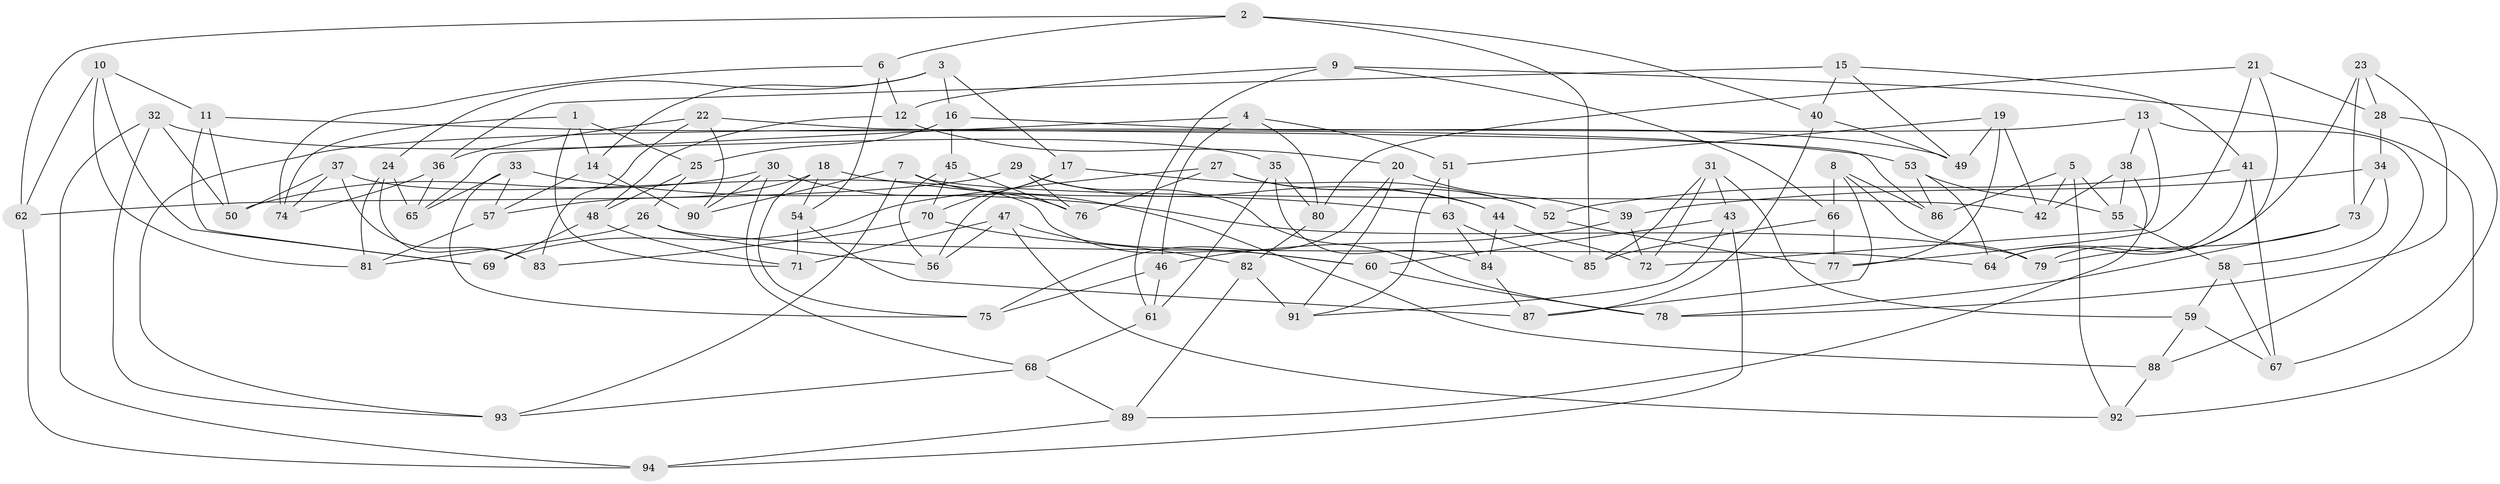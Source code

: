 // coarse degree distribution, {6: 0.44680851063829785, 5: 0.2553191489361702, 4: 0.19148936170212766, 3: 0.02127659574468085, 7: 0.06382978723404255, 8: 0.02127659574468085}
// Generated by graph-tools (version 1.1) at 2025/38/03/04/25 23:38:08]
// undirected, 94 vertices, 188 edges
graph export_dot {
  node [color=gray90,style=filled];
  1;
  2;
  3;
  4;
  5;
  6;
  7;
  8;
  9;
  10;
  11;
  12;
  13;
  14;
  15;
  16;
  17;
  18;
  19;
  20;
  21;
  22;
  23;
  24;
  25;
  26;
  27;
  28;
  29;
  30;
  31;
  32;
  33;
  34;
  35;
  36;
  37;
  38;
  39;
  40;
  41;
  42;
  43;
  44;
  45;
  46;
  47;
  48;
  49;
  50;
  51;
  52;
  53;
  54;
  55;
  56;
  57;
  58;
  59;
  60;
  61;
  62;
  63;
  64;
  65;
  66;
  67;
  68;
  69;
  70;
  71;
  72;
  73;
  74;
  75;
  76;
  77;
  78;
  79;
  80;
  81;
  82;
  83;
  84;
  85;
  86;
  87;
  88;
  89;
  90;
  91;
  92;
  93;
  94;
  1 -- 71;
  1 -- 74;
  1 -- 25;
  1 -- 14;
  2 -- 85;
  2 -- 62;
  2 -- 6;
  2 -- 40;
  3 -- 17;
  3 -- 24;
  3 -- 14;
  3 -- 16;
  4 -- 46;
  4 -- 80;
  4 -- 51;
  4 -- 65;
  5 -- 86;
  5 -- 92;
  5 -- 55;
  5 -- 42;
  6 -- 54;
  6 -- 12;
  6 -- 74;
  7 -- 76;
  7 -- 42;
  7 -- 90;
  7 -- 93;
  8 -- 66;
  8 -- 87;
  8 -- 79;
  8 -- 86;
  9 -- 66;
  9 -- 92;
  9 -- 12;
  9 -- 61;
  10 -- 69;
  10 -- 62;
  10 -- 81;
  10 -- 11;
  11 -- 69;
  11 -- 53;
  11 -- 50;
  12 -- 48;
  12 -- 20;
  13 -- 93;
  13 -- 38;
  13 -- 88;
  13 -- 72;
  14 -- 57;
  14 -- 90;
  15 -- 49;
  15 -- 36;
  15 -- 41;
  15 -- 40;
  16 -- 45;
  16 -- 25;
  16 -- 49;
  17 -- 52;
  17 -- 56;
  17 -- 70;
  18 -- 54;
  18 -- 75;
  18 -- 57;
  18 -- 63;
  19 -- 51;
  19 -- 49;
  19 -- 77;
  19 -- 42;
  20 -- 91;
  20 -- 39;
  20 -- 75;
  21 -- 80;
  21 -- 77;
  21 -- 28;
  21 -- 79;
  22 -- 36;
  22 -- 90;
  22 -- 86;
  22 -- 83;
  23 -- 78;
  23 -- 64;
  23 -- 28;
  23 -- 73;
  24 -- 83;
  24 -- 81;
  24 -- 65;
  25 -- 48;
  25 -- 26;
  26 -- 81;
  26 -- 56;
  26 -- 64;
  27 -- 44;
  27 -- 69;
  27 -- 76;
  27 -- 52;
  28 -- 67;
  28 -- 34;
  29 -- 76;
  29 -- 62;
  29 -- 44;
  29 -- 78;
  30 -- 50;
  30 -- 68;
  30 -- 88;
  30 -- 90;
  31 -- 43;
  31 -- 72;
  31 -- 59;
  31 -- 85;
  32 -- 94;
  32 -- 50;
  32 -- 35;
  32 -- 93;
  33 -- 79;
  33 -- 57;
  33 -- 75;
  33 -- 65;
  34 -- 73;
  34 -- 58;
  34 -- 39;
  35 -- 80;
  35 -- 84;
  35 -- 61;
  36 -- 74;
  36 -- 65;
  37 -- 74;
  37 -- 60;
  37 -- 83;
  37 -- 50;
  38 -- 89;
  38 -- 55;
  38 -- 42;
  39 -- 72;
  39 -- 46;
  40 -- 87;
  40 -- 49;
  41 -- 67;
  41 -- 64;
  41 -- 52;
  43 -- 94;
  43 -- 60;
  43 -- 91;
  44 -- 84;
  44 -- 72;
  45 -- 76;
  45 -- 70;
  45 -- 56;
  46 -- 61;
  46 -- 75;
  47 -- 92;
  47 -- 60;
  47 -- 56;
  47 -- 71;
  48 -- 69;
  48 -- 71;
  51 -- 63;
  51 -- 91;
  52 -- 77;
  53 -- 55;
  53 -- 86;
  53 -- 64;
  54 -- 71;
  54 -- 87;
  55 -- 58;
  57 -- 81;
  58 -- 59;
  58 -- 67;
  59 -- 88;
  59 -- 67;
  60 -- 78;
  61 -- 68;
  62 -- 94;
  63 -- 85;
  63 -- 84;
  66 -- 77;
  66 -- 85;
  68 -- 93;
  68 -- 89;
  70 -- 82;
  70 -- 83;
  73 -- 79;
  73 -- 78;
  80 -- 82;
  82 -- 91;
  82 -- 89;
  84 -- 87;
  88 -- 92;
  89 -- 94;
}
